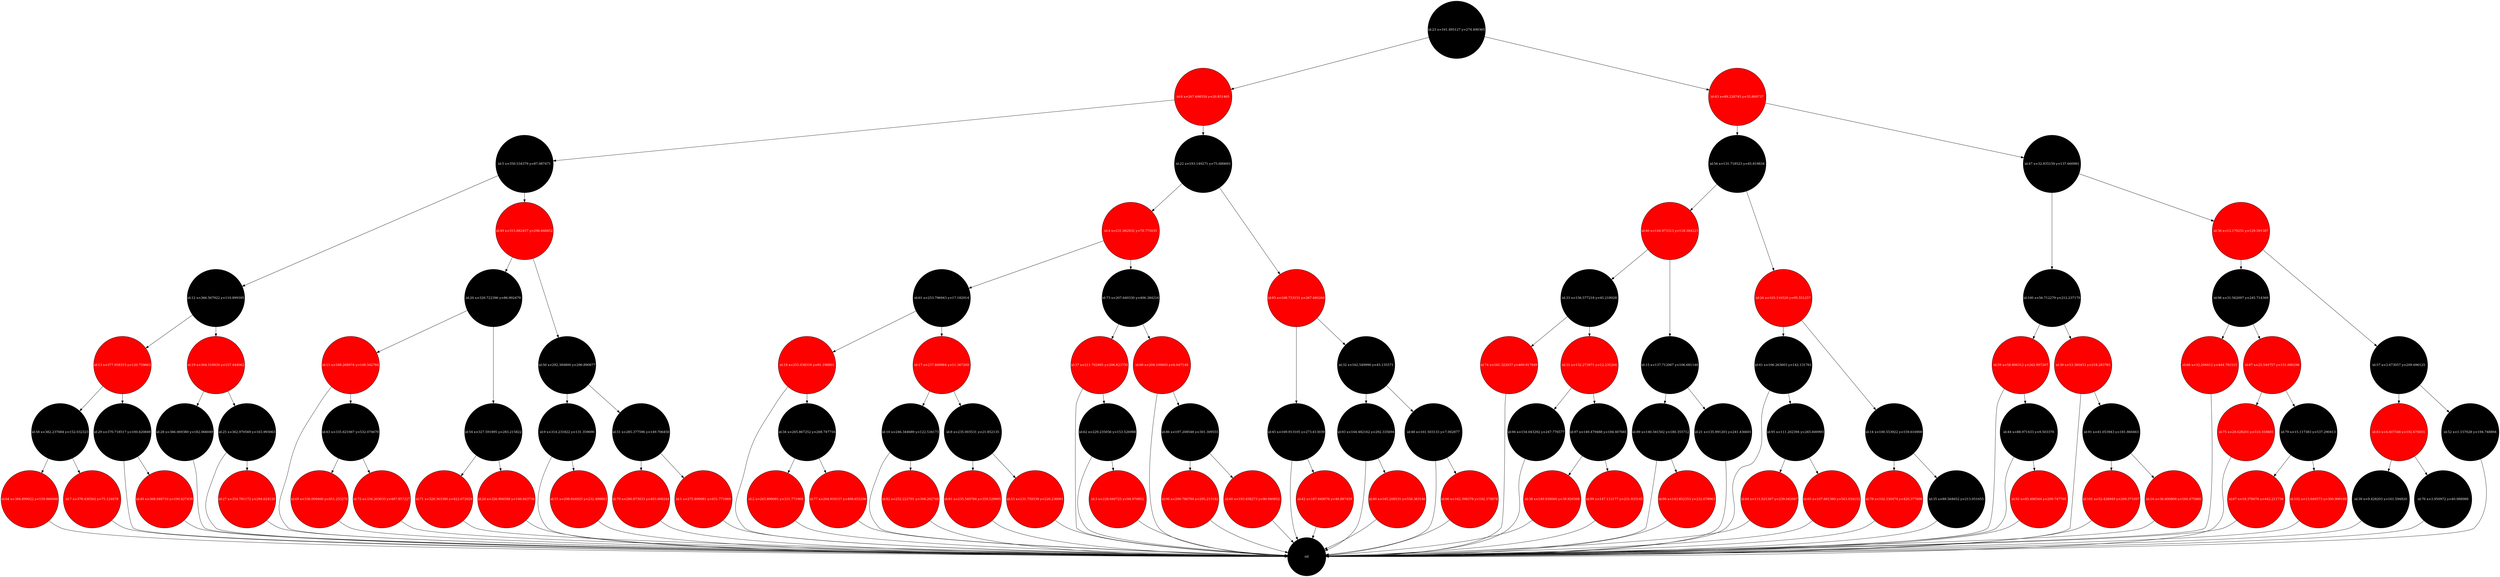 digraph G{
	node [margin=0 fontcolor=white fontsize=12 width=0.5 shape=circle style=filled]
	edge [fontcolor=grey fontsize=10]
	nil [fillcolor=black fixedsize=shape label="nil" width=2]
	64 [fillcolor=red fixedsize=shape label="id:64 x=384.899022 y=159.866060" width=3]
	58 -> 64
	64 -> nil
	7 [fillcolor=red fixedsize=shape label="id:7 x=378.430562 y=75.124878" width=3]
	58 -> 7
	7 -> nil
	58 [fillcolor=black fixedsize=shape label="id:58 x=382.237684 y=152.032323" width=3]
	13 -> 58
	40 [fillcolor=red fixedsize=shape label="id:40 x=368.048710 y=100.427439" width=3]
	29 -> 40
	40 -> nil
	29 [fillcolor=black fixedsize=shape label="id:29 x=370.718517 y=100.620849" width=3]
	13 -> 29
	29 -> nil
	13 [fillcolor=red fixedsize=shape label="id:13 x=377.958315 y=120.759663" width=3]
	12 -> 13
	28 [fillcolor=black fixedsize=shape label="id:28 x=366.069380 y=182.066049" width=3]
	19 -> 28
	28 -> nil
	27 [fillcolor=red fixedsize=shape label="id:27 x=354.781172 y=284.624126" width=3]
	25 -> 27
	27 -> nil
	25 [fillcolor=black fixedsize=shape label="id:25 x=362.970569 y=163.993063" width=3]
	19 -> 25
	25 -> nil
	19 [fillcolor=red fixedsize=shape label="id:19 x=364.518930 y=157.444062" width=3]
	12 -> 19
	12 [fillcolor=black fixedsize=shape label="id:12 x=366.567922 y=110.899395" width=3]
	5 -> 12
	69 [fillcolor=red fixedsize=shape label="id:69 x=336.009466 y=451.253270" width=3]
	63 -> 69
	69 -> nil
	72 [fillcolor=red fixedsize=shape label="id:72 x=334.203033 y=487.857227" width=3]
	63 -> 72
	72 -> nil
	63 [fillcolor=black fixedsize=shape label="id:63 x=335.621067 y=532.074670" width=3]
	11 -> 63
	11 [fillcolor=red fixedsize=shape label="id:11 x=348.268974 y=148.562764" width=3]
	20 -> 11
	11 -> nil
	71 [fillcolor=red fixedsize=shape label="id:71 x=328.363380 y=422.672029" width=3]
	54 -> 71
	71 -> nil
	24 [fillcolor=red fixedsize=shape label="id:24 x=326.906588 y=146.843736" width=3]
	54 -> 24
	24 -> nil
	54 [fillcolor=black fixedsize=shape label="id:54 x=327.591895 y=283.215822" width=3]
	20 -> 54
	20 [fillcolor=black fixedsize=shape label="id:20 x=329.722396 y=86.992479" width=3]
	49 -> 20
	55 [fillcolor=red fixedsize=shape label="id:55 x=298.844925 y=232.488863" width=3]
	9 -> 55
	55 -> nil
	9 [fillcolor=black fixedsize=shape label="id:9 x=314.231822 y=131.359690" width=3]
	50 -> 9
	9 -> nil
	70 [fillcolor=red fixedsize=shape label="id:70 x=286.873033 y=483.608244" width=3]
	51 -> 70
	70 -> nil
	1 [fillcolor=red fixedsize=shape label="id:1 x=275.899081 y=451.771969" width=3]
	51 -> 1
	1 -> nil
	51 [fillcolor=black fixedsize=shape label="id:51 x=285.377596 y=149.706450" width=3]
	50 -> 51
	50 [fillcolor=black fixedsize=shape label="id:50 x=292.384800 y=296.890877" width=3]
	49 -> 50
	49 [fillcolor=red fixedsize=shape label="id:49 x=315.882457 y=298.668452" width=3]
	5 -> 49
	5 [fillcolor=black fixedsize=shape label="id:5 x=350.534379 y=87.087471" width=3]
	6 -> 5
	2 [fillcolor=red fixedsize=shape label="id:2 x=265.899081 y=331.771969" width=3]
	34 -> 2
	2 -> nil
	77 [fillcolor=red fixedsize=shape label="id:77 x=264.918157 y=408.655296" width=3]
	34 -> 77
	77 -> nil
	34 [fillcolor=black fixedsize=shape label="id:34 x=265.867252 y=208.747716" width=3]
	18 -> 34
	18 [fillcolor=red fixedsize=shape label="id:18 x=255.038316 y=81.198801" width=3]
	61 -> 18
	18 -> nil
	82 [fillcolor=red fixedsize=shape label="id:82 x=252.222701 y=368.202749" width=3]
	10 -> 82
	82 -> nil
	10 [fillcolor=black fixedsize=shape label="id:10 x=246.344689 y=122.534173" width=3]
	17 -> 10
	10 -> nil
	81 [fillcolor=red fixedsize=shape label="id:81 x=235.549784 y=359.529005" width=3]
	8 -> 81
	81 -> nil
	53 [fillcolor=red fixedsize=shape label="id:53 x=231.759339 y=226.236001" width=3]
	8 -> 53
	53 -> nil
	8 [fillcolor=black fixedsize=shape label="id:8 x=235.003531 y=21.852135" width=3]
	17 -> 8
	17 [fillcolor=red fixedsize=shape label="id:17 x=237.868964 y=11.367269" width=3]
	61 -> 17
	61 [fillcolor=black fixedsize=shape label="id:61 x=253.796943 y=17.182914" width=3]
	4 -> 61
	3 [fillcolor=red fixedsize=shape label="id:3 x=228.040725 y=94.970852" width=3]
	62 -> 3
	3 -> nil
	62 [fillcolor=black fixedsize=shape label="id:62 x=229.235056 y=153.526988" width=3]
	37 -> 62
	62 -> nil
	37 [fillcolor=red fixedsize=shape label="id:37 x=211.702465 y=206.823750" width=3]
	73 -> 37
	37 -> nil
	96 [fillcolor=red fixedsize=shape label="id:96 x=200.786784 y=295.213182" width=3]
	86 -> 96
	96 -> nil
	60 [fillcolor=red fixedsize=shape label="id:60 x=193.458273 y=90.940852" width=3]
	86 -> 60
	60 -> nil
	86 [fillcolor=black fixedsize=shape label="id:86 x=197.208548 y=301.309555" width=3]
	68 -> 86
	68 [fillcolor=red fixedsize=shape label="id:68 x=204.109605 y=6.647148" width=3]
	73 -> 68
	68 -> nil
	73 [fillcolor=black fixedsize=shape label="id:73 x=207.640330 y=406.384216" width=3]
	4 -> 73
	4 [fillcolor=red fixedsize=shape label="id:4 x=231.062932 y=78.775035" width=3]
	22 -> 4
	42 [fillcolor=red fixedsize=shape label="id:42 x=187.649076 y=46.887459" width=3]
	45 -> 42
	42 -> nil
	45 [fillcolor=black fixedsize=shape label="id:45 x=169.913105 y=273.613039" width=3]
	85 -> 45
	45 -> nil
	80 [fillcolor=red fixedsize=shape label="id:80 x=165.208531 y=558.383146" width=3]
	93 -> 80
	80 -> nil
	93 [fillcolor=black fixedsize=shape label="id:93 x=164.482162 y=292.335694" width=3]
	32 -> 93
	93 -> nil
	90 [fillcolor=red fixedsize=shape label="id:90 x=162.398378 y=192.378878" width=3]
	48 -> 90
	90 -> nil
	48 [fillcolor=black fixedsize=shape label="id:48 x=161.503133 y=7.002877" width=3]
	32 -> 48
	48 -> nil
	32 [fillcolor=black fixedsize=shape label="id:32 x=162.549990 y=45.135571" width=3]
	85 -> 32
	85 [fillcolor=red fixedsize=shape label="id:85 x=168.733151 y=267.480260" width=3]
	22 -> 85
	22 [fillcolor=black fixedsize=shape label="id:22 x=193.149271 y=75.680693" width=3]
	6 -> 22
	6 [fillcolor=red fixedsize=shape label="id:6 x=267.698550 y=20.851465" width=3]
	23 -> 6
	74 [fillcolor=red fixedsize=shape label="id:74 x=161.322037 y=469.917849" width=3]
	33 -> 74
	74 -> nil
	94 [fillcolor=black fixedsize=shape label="id:94 x=154.043292 y=247.776577" width=3]
	31 -> 94
	94 -> nil
	38 [fillcolor=red fixedsize=shape label="id:38 x=149.930060 y=38.929369" width=3]
	97 -> 38
	38 -> nil
	99 [fillcolor=red fixedsize=shape label="id:99 x=147.113177 y=231.933145" width=3]
	97 -> 99
	99 -> nil
	97 [fillcolor=black fixedsize=shape label="id:97 x=149.479488 y=184.407681" width=3]
	31 -> 97
	31 [fillcolor=red fixedsize=shape label="id:31 x=152.273971 y=12.235264" width=3]
	33 -> 31
	33 [fillcolor=black fixedsize=shape label="id:33 x=156.577218 y=45.218928" width=3]
	46 -> 33
	88 [fillcolor=red fixedsize=shape label="id:88 x=143.852353 y=232.678963" width=3]
	89 -> 88
	88 -> nil
	89 [fillcolor=black fixedsize=shape label="id:89 x=140.561502 y=180.355712" width=3]
	15 -> 89
	89 -> nil
	21 [fillcolor=black fixedsize=shape label="id:21 x=135.991203 y=241.436601" width=3]
	15 -> 21
	21 -> nil
	15 [fillcolor=black fixedsize=shape label="id:15 x=137.712067 y=106.681148" width=3]
	46 -> 15
	46 [fillcolor=red fixedsize=shape label="id:46 x=144.973313 y=118.384223" width=3]
	56 -> 46
	84 [fillcolor=red fixedsize=shape label="id:84 x=111.921307 y=239.042067" width=3]
	95 -> 84
	84 -> nil
	65 [fillcolor=red fixedsize=shape label="id:65 x=107.661380 y=563.034153" width=3]
	95 -> 65
	65 -> nil
	95 [fillcolor=black fixedsize=shape label="id:95 x=111.202394 y=265.600993" width=3]
	41 -> 95
	41 [fillcolor=black fixedsize=shape label="id:41 x=106.263603 y=142.131761" width=3]
	26 -> 41
	41 -> nil
	78 [fillcolor=red fixedsize=shape label="id:78 x=102.330474 y=420.377698" width=3]
	14 -> 78
	78 -> nil
	35 [fillcolor=black fixedsize=shape label="id:35 x=89.564652 y=213.051655" width=3]
	14 -> 35
	35 -> nil
	14 [fillcolor=black fixedsize=shape label="id:14 x=100.553922 y=159.616900" width=3]
	26 -> 14
	26 [fillcolor=red fixedsize=shape label="id:26 x=103.116520 y=95.551257" width=3]
	56 -> 26
	56 [fillcolor=black fixedsize=shape label="id:56 x=131.718523 y=45.819834" width=3]
	43 -> 56
	92 [fillcolor=red fixedsize=shape label="id:92 x=85.486544 y=209.747769" width=3]
	44 -> 92
	92 -> nil
	44 [fillcolor=black fixedsize=shape label="id:44 x=88.971433 y=9.503370" width=3]
	59 -> 44
	44 -> nil
	59 [fillcolor=red fixedsize=shape label="id:59 x=58.806312 y=262.897267" width=3]
	100 -> 59
	59 -> nil
	101 [fillcolor=red fixedsize=shape label="id:101 x=52.428949 y=289.571097" width=3]
	91 -> 101
	101 -> nil
	16 [fillcolor=red fixedsize=shape label="id:16 x=36.600809 y=160.475960" width=3]
	91 -> 16
	16 -> nil
	91 [fillcolor=black fixedsize=shape label="id:91 x=41.053943 y=181.860463" width=3]
	30 -> 91
	30 [fillcolor=red fixedsize=shape label="id:30 x=53.380453 y=218.283765" width=3]
	100 -> 30
	30 -> nil
	100 [fillcolor=black fixedsize=shape label="id:100 x=56.712279 y=212.237179" width=3]
	47 -> 100
	66 [fillcolor=red fixedsize=shape label="id:66 x=32.294412 y=444.781515" width=3]
	98 -> 66
	66 -> nil
	75 [fillcolor=red fixedsize=shape label="id:75 x=28.628201 y=510.318885" width=3]
	87 -> 75
	75 -> nil
	67 [fillcolor=red fixedsize=shape label="id:67 x=18.378676 y=442.211736" width=3]
	79 -> 67
	67 -> nil
	102 [fillcolor=red fixedsize=shape label="id:102 x=13.049573 y=300.900169" width=3]
	79 -> 102
	102 -> nil
	79 [fillcolor=black fixedsize=shape label="id:79 x=15.117383 y=537.290413" width=3]
	87 -> 79
	87 [fillcolor=red fixedsize=shape label="id:87 x=25.544757 y=151.690296" width=3]
	98 -> 87
	98 [fillcolor=black fixedsize=shape label="id:98 x=31.562097 y=245.714369" width=3]
	36 -> 98
	39 [fillcolor=black fixedsize=shape label="id:39 x=9.428203 y=161.594820" width=3]
	83 -> 39
	39 -> nil
	76 [fillcolor=black fixedsize=shape label="id:76 x=3.950972 y=40.988988" width=3]
	83 -> 76
	76 -> nil
	83 [fillcolor=red fixedsize=shape label="id:83 x=4.407548 y=192.676031" width=3]
	57 -> 83
	52 [fillcolor=black fixedsize=shape label="id:52 x=1.157028 y=194.748894" width=3]
	57 -> 52
	52 -> nil
	57 [fillcolor=black fixedsize=shape label="id:57 x=3.673057 y=209.696125" width=3]
	36 -> 57
	36 [fillcolor=red fixedsize=shape label="id:36 x=12.179251 y=129.591387" width=3]
	47 -> 36
	47 [fillcolor=black fixedsize=shape label="id:47 x=32.835159 y=137.660981" width=3]
	43 -> 47
	43 [fillcolor=red fixedsize=shape label="id:43 x=89.228745 y=35.809737" width=3]
	23 -> 43
	23 [fillcolor=black fixedsize=shape label="id:23 x=161.495127 y=274.490365" width=3]
}
